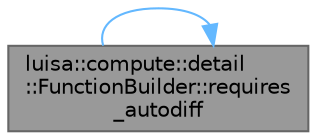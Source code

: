 digraph "luisa::compute::detail::FunctionBuilder::requires_autodiff"
{
 // LATEX_PDF_SIZE
  bgcolor="transparent";
  edge [fontname=Helvetica,fontsize=10,labelfontname=Helvetica,labelfontsize=10];
  node [fontname=Helvetica,fontsize=10,shape=box,height=0.2,width=0.4];
  rankdir="LR";
  Node1 [id="Node000001",label="luisa::compute::detail\l::FunctionBuilder::requires\l_autodiff",height=0.2,width=0.4,color="gray40", fillcolor="grey60", style="filled", fontcolor="black",tooltip="Return if uses automatic differentiation."];
  Node1 -> Node1 [id="edge1_Node000001_Node000001",color="steelblue1",style="solid",tooltip=" "];
}
